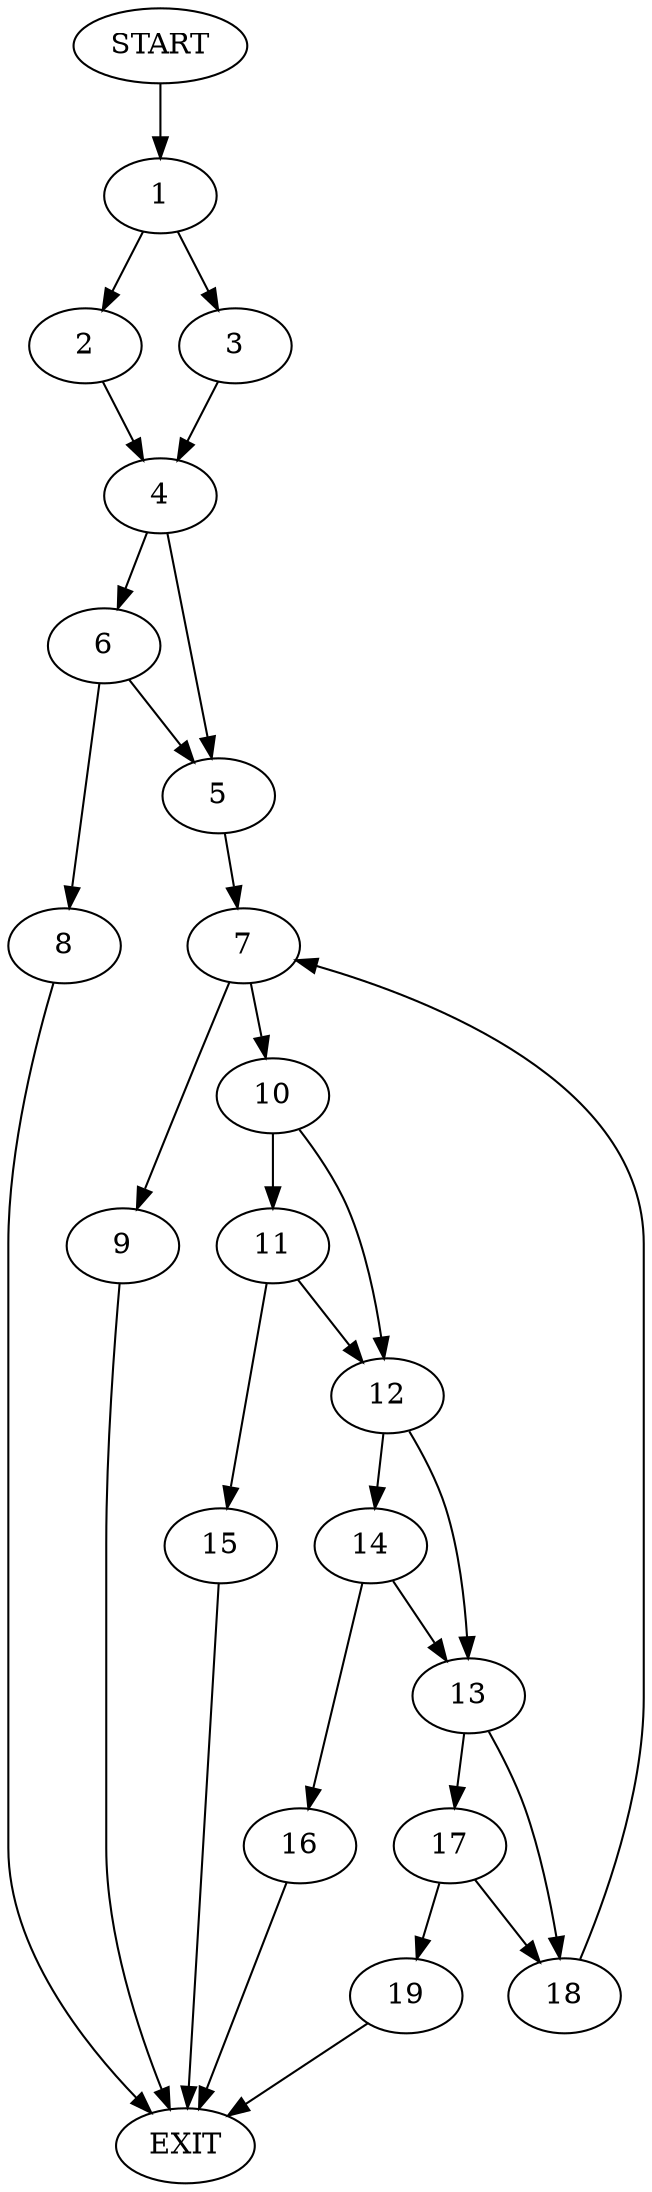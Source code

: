 digraph {
0 [label="START"]
20 [label="EXIT"]
0 -> 1
1 -> 2
1 -> 3
3 -> 4
2 -> 4
4 -> 5
4 -> 6
5 -> 7
6 -> 5
6 -> 8
8 -> 20
7 -> 9
7 -> 10
10 -> 11
10 -> 12
9 -> 20
12 -> 13
12 -> 14
11 -> 15
11 -> 12
15 -> 20
14 -> 13
14 -> 16
13 -> 17
13 -> 18
16 -> 20
17 -> 18
17 -> 19
18 -> 7
19 -> 20
}
